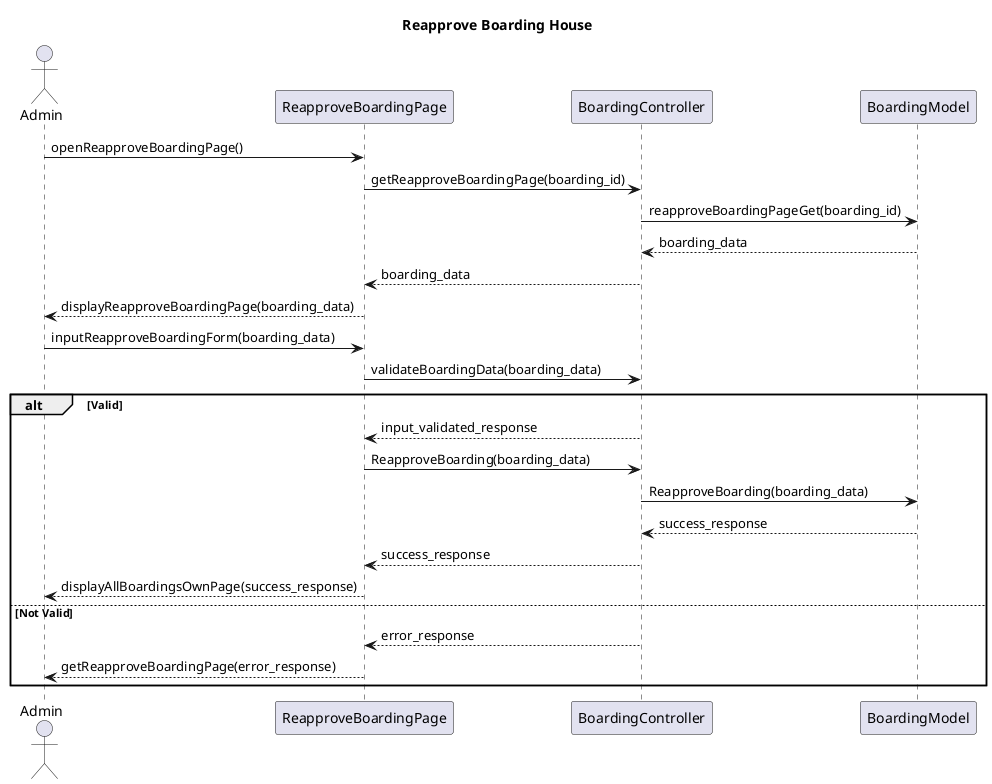 @startuml
title Reapprove Boarding House
actor Admin as act
participant ReapproveBoardingPage as view
participant BoardingController as ctrl
participant BoardingModel as model

act -> view : openReapproveBoardingPage()
view -> ctrl : getReapproveBoardingPage(boarding_id)
ctrl -> model : reapproveBoardingPageGet(boarding_id)
model --> ctrl : boarding_data
ctrl --> view : boarding_data
view --> act : displayReapproveBoardingPage(boarding_data)

    act->view : inputReapproveBoardingForm(boarding_data)
    view->ctrl : validateBoardingData(boarding_data)
        alt Valid
        ctrl-->view:input_validated_response
        view->ctrl: ReapproveBoarding(boarding_data)
        ctrl->model: ReapproveBoarding(boarding_data)
        model --> ctrl: success_response
        ctrl --> view: success_response
        view-->act: displayAllBoardingsOwnPage(success_response)
        else Not Valid
        ctrl --> view: error_response
        view-->act: getReapproveBoardingPage(error_response)
        end


@enduml

